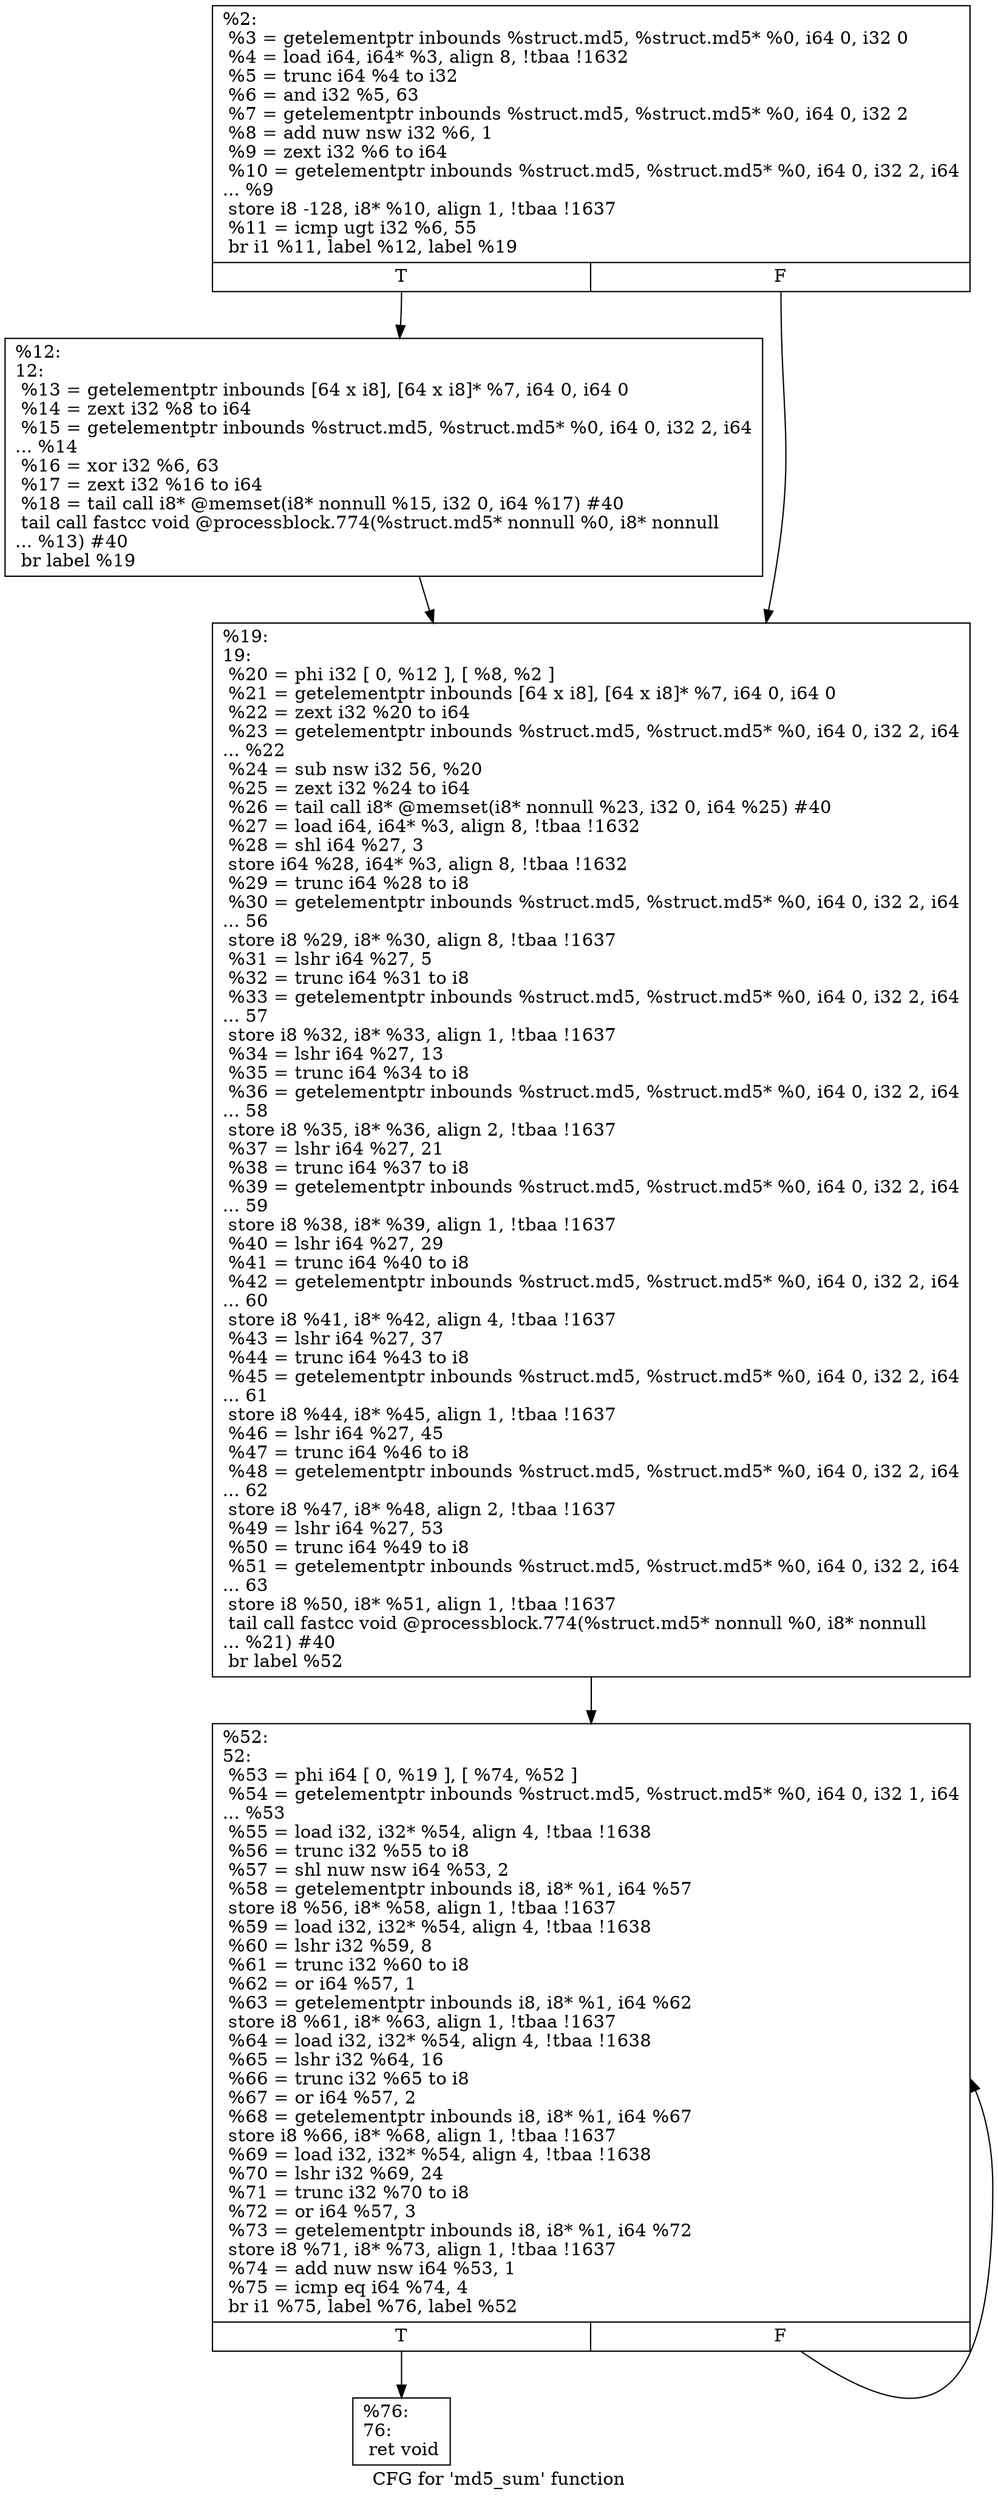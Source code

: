 digraph "CFG for 'md5_sum' function" {
	label="CFG for 'md5_sum' function";

	Node0x1e480a0 [shape=record,label="{%2:\l  %3 = getelementptr inbounds %struct.md5, %struct.md5* %0, i64 0, i32 0\l  %4 = load i64, i64* %3, align 8, !tbaa !1632\l  %5 = trunc i64 %4 to i32\l  %6 = and i32 %5, 63\l  %7 = getelementptr inbounds %struct.md5, %struct.md5* %0, i64 0, i32 2\l  %8 = add nuw nsw i32 %6, 1\l  %9 = zext i32 %6 to i64\l  %10 = getelementptr inbounds %struct.md5, %struct.md5* %0, i64 0, i32 2, i64\l... %9\l  store i8 -128, i8* %10, align 1, !tbaa !1637\l  %11 = icmp ugt i32 %6, 55\l  br i1 %11, label %12, label %19\l|{<s0>T|<s1>F}}"];
	Node0x1e480a0:s0 -> Node0x1e49920;
	Node0x1e480a0:s1 -> Node0x1e499d0;
	Node0x1e49920 [shape=record,label="{%12:\l12:                                               \l  %13 = getelementptr inbounds [64 x i8], [64 x i8]* %7, i64 0, i64 0\l  %14 = zext i32 %8 to i64\l  %15 = getelementptr inbounds %struct.md5, %struct.md5* %0, i64 0, i32 2, i64\l... %14\l  %16 = xor i32 %6, 63\l  %17 = zext i32 %16 to i64\l  %18 = tail call i8* @memset(i8* nonnull %15, i32 0, i64 %17) #40\l  tail call fastcc void @processblock.774(%struct.md5* nonnull %0, i8* nonnull\l... %13) #40\l  br label %19\l}"];
	Node0x1e49920 -> Node0x1e499d0;
	Node0x1e499d0 [shape=record,label="{%19:\l19:                                               \l  %20 = phi i32 [ 0, %12 ], [ %8, %2 ]\l  %21 = getelementptr inbounds [64 x i8], [64 x i8]* %7, i64 0, i64 0\l  %22 = zext i32 %20 to i64\l  %23 = getelementptr inbounds %struct.md5, %struct.md5* %0, i64 0, i32 2, i64\l... %22\l  %24 = sub nsw i32 56, %20\l  %25 = zext i32 %24 to i64\l  %26 = tail call i8* @memset(i8* nonnull %23, i32 0, i64 %25) #40\l  %27 = load i64, i64* %3, align 8, !tbaa !1632\l  %28 = shl i64 %27, 3\l  store i64 %28, i64* %3, align 8, !tbaa !1632\l  %29 = trunc i64 %28 to i8\l  %30 = getelementptr inbounds %struct.md5, %struct.md5* %0, i64 0, i32 2, i64\l... 56\l  store i8 %29, i8* %30, align 8, !tbaa !1637\l  %31 = lshr i64 %27, 5\l  %32 = trunc i64 %31 to i8\l  %33 = getelementptr inbounds %struct.md5, %struct.md5* %0, i64 0, i32 2, i64\l... 57\l  store i8 %32, i8* %33, align 1, !tbaa !1637\l  %34 = lshr i64 %27, 13\l  %35 = trunc i64 %34 to i8\l  %36 = getelementptr inbounds %struct.md5, %struct.md5* %0, i64 0, i32 2, i64\l... 58\l  store i8 %35, i8* %36, align 2, !tbaa !1637\l  %37 = lshr i64 %27, 21\l  %38 = trunc i64 %37 to i8\l  %39 = getelementptr inbounds %struct.md5, %struct.md5* %0, i64 0, i32 2, i64\l... 59\l  store i8 %38, i8* %39, align 1, !tbaa !1637\l  %40 = lshr i64 %27, 29\l  %41 = trunc i64 %40 to i8\l  %42 = getelementptr inbounds %struct.md5, %struct.md5* %0, i64 0, i32 2, i64\l... 60\l  store i8 %41, i8* %42, align 4, !tbaa !1637\l  %43 = lshr i64 %27, 37\l  %44 = trunc i64 %43 to i8\l  %45 = getelementptr inbounds %struct.md5, %struct.md5* %0, i64 0, i32 2, i64\l... 61\l  store i8 %44, i8* %45, align 1, !tbaa !1637\l  %46 = lshr i64 %27, 45\l  %47 = trunc i64 %46 to i8\l  %48 = getelementptr inbounds %struct.md5, %struct.md5* %0, i64 0, i32 2, i64\l... 62\l  store i8 %47, i8* %48, align 2, !tbaa !1637\l  %49 = lshr i64 %27, 53\l  %50 = trunc i64 %49 to i8\l  %51 = getelementptr inbounds %struct.md5, %struct.md5* %0, i64 0, i32 2, i64\l... 63\l  store i8 %50, i8* %51, align 1, !tbaa !1637\l  tail call fastcc void @processblock.774(%struct.md5* nonnull %0, i8* nonnull\l... %21) #40\l  br label %52\l}"];
	Node0x1e499d0 -> Node0x1e49a20;
	Node0x1e49a20 [shape=record,label="{%52:\l52:                                               \l  %53 = phi i64 [ 0, %19 ], [ %74, %52 ]\l  %54 = getelementptr inbounds %struct.md5, %struct.md5* %0, i64 0, i32 1, i64\l... %53\l  %55 = load i32, i32* %54, align 4, !tbaa !1638\l  %56 = trunc i32 %55 to i8\l  %57 = shl nuw nsw i64 %53, 2\l  %58 = getelementptr inbounds i8, i8* %1, i64 %57\l  store i8 %56, i8* %58, align 1, !tbaa !1637\l  %59 = load i32, i32* %54, align 4, !tbaa !1638\l  %60 = lshr i32 %59, 8\l  %61 = trunc i32 %60 to i8\l  %62 = or i64 %57, 1\l  %63 = getelementptr inbounds i8, i8* %1, i64 %62\l  store i8 %61, i8* %63, align 1, !tbaa !1637\l  %64 = load i32, i32* %54, align 4, !tbaa !1638\l  %65 = lshr i32 %64, 16\l  %66 = trunc i32 %65 to i8\l  %67 = or i64 %57, 2\l  %68 = getelementptr inbounds i8, i8* %1, i64 %67\l  store i8 %66, i8* %68, align 1, !tbaa !1637\l  %69 = load i32, i32* %54, align 4, !tbaa !1638\l  %70 = lshr i32 %69, 24\l  %71 = trunc i32 %70 to i8\l  %72 = or i64 %57, 3\l  %73 = getelementptr inbounds i8, i8* %1, i64 %72\l  store i8 %71, i8* %73, align 1, !tbaa !1637\l  %74 = add nuw nsw i64 %53, 1\l  %75 = icmp eq i64 %74, 4\l  br i1 %75, label %76, label %52\l|{<s0>T|<s1>F}}"];
	Node0x1e49a20:s0 -> Node0x1e49a70;
	Node0x1e49a20:s1 -> Node0x1e49a20;
	Node0x1e49a70 [shape=record,label="{%76:\l76:                                               \l  ret void\l}"];
}
